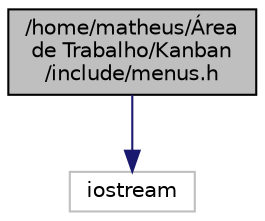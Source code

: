 digraph "/home/matheus/Área de Trabalho/Kanban/include/menus.h"
{
 // LATEX_PDF_SIZE
  edge [fontname="Helvetica",fontsize="10",labelfontname="Helvetica",labelfontsize="10"];
  node [fontname="Helvetica",fontsize="10",shape=record];
  Node1 [label="/home/matheus/Área\l de Trabalho/Kanban\l/include/menus.h",height=0.2,width=0.4,color="black", fillcolor="grey75", style="filled", fontcolor="black",tooltip="Este arquivo contém funções para imprimir os menus de operações do Quadro Kanban."];
  Node1 -> Node2 [color="midnightblue",fontsize="10",style="solid"];
  Node2 [label="iostream",height=0.2,width=0.4,color="grey75", fillcolor="white", style="filled",tooltip=" "];
}
